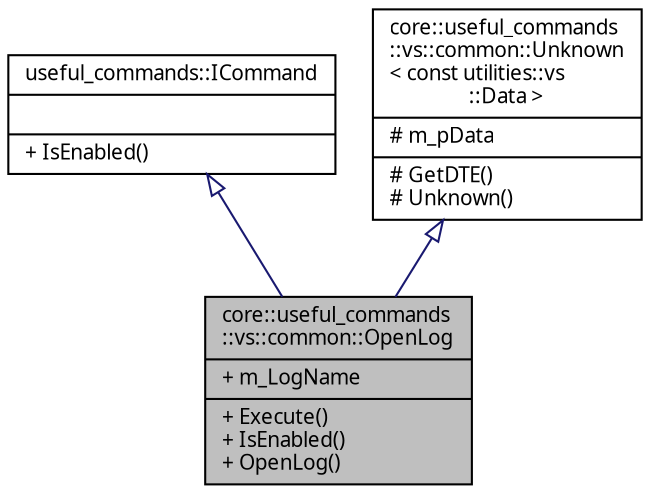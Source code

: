 digraph "core::useful_commands::vs::common::OpenLog"
{
 // INTERACTIVE_SVG=YES
  edge [fontname="Verdana",fontsize="10",labelfontname="Verdana",labelfontsize="10"];
  node [fontname="Verdana",fontsize="10",shape=record];
  Node1 [label="{core::useful_commands\l::vs::common::OpenLog\n|+ m_LogName\l|+ Execute()\l+ IsEnabled()\l+ OpenLog()\l}",height=0.2,width=0.4,color="black", fillcolor="grey75", style="filled", fontcolor="black"];
  Node2 -> Node1 [dir="back",color="midnightblue",fontsize="10",style="solid",arrowtail="onormal",fontname="Verdana"];
  Node2 [label="{useful_commands::ICommand\n||+ IsEnabled()\l}",height=0.2,width=0.4,color="black", fillcolor="white", style="filled",URL="$classuseful__commands_1_1_i_command.html",tooltip="Класс входит в Проект UsefulCommands   Базовый класс всех команд раздела. "];
  Node3 -> Node1 [dir="back",color="midnightblue",fontsize="10",style="solid",arrowtail="onormal",fontname="Verdana"];
  Node3 [label="{core::useful_commands\l::vs::common::Unknown\l\< const utilities::vs\l::Data \>\n|# m_pData\l|# GetDTE()\l# Unknown()\l}",height=0.2,width=0.4,color="black", fillcolor="white", style="filled",URL="$classcore_1_1useful__commands_1_1vs_1_1common_1_1_unknown.html"];
}
